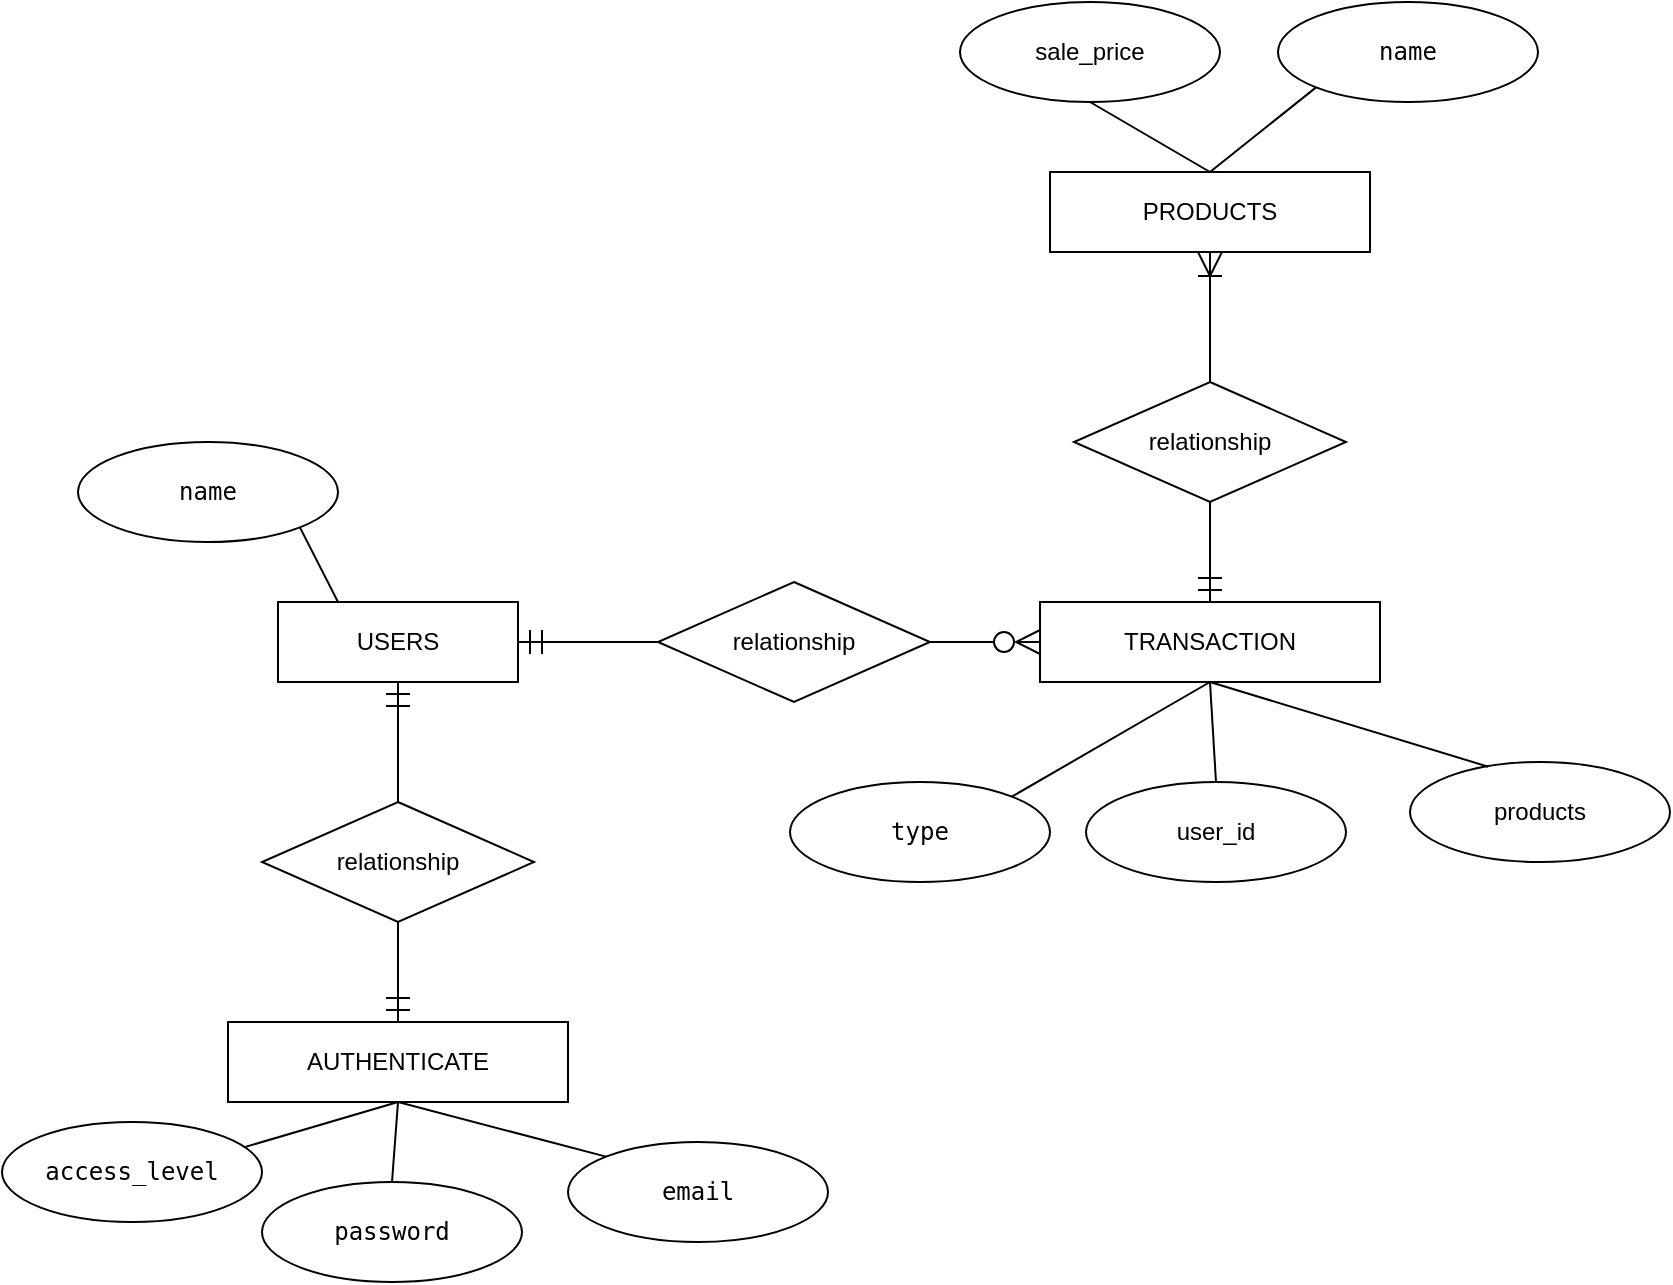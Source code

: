 <mxfile version="20.8.16" type="device"><diagram name="Página-1" id="SvdnRPYxMJ3krHXn9RiO"><mxGraphModel dx="1949" dy="633" grid="1" gridSize="10" guides="1" tooltips="1" connect="1" arrows="1" fold="1" page="1" pageScale="1" pageWidth="827" pageHeight="1169" math="0" shadow="0"><root><mxCell id="0"/><mxCell id="1" parent="0"/><mxCell id="wTyL-aqdrK1vnBDdF5bI-105" style="edgeStyle=none;rounded=0;orthogonalLoop=1;jettySize=auto;html=1;entryX=0;entryY=0.5;entryDx=0;entryDy=0;startArrow=ERmandOne;startFill=0;endArrow=none;endFill=0;startSize=10;endSize=10;" parent="1" source="wTyL-aqdrK1vnBDdF5bI-79" target="wTyL-aqdrK1vnBDdF5bI-104" edge="1"><mxGeometry relative="1" as="geometry"><mxPoint x="319" y="620" as="targetPoint"/></mxGeometry></mxCell><mxCell id="wTyL-aqdrK1vnBDdF5bI-79" value="USERS" style="rounded=0;whiteSpace=wrap;html=1;" parent="1" vertex="1"><mxGeometry x="100" y="600" width="120" height="40" as="geometry"/></mxCell><mxCell id="wTyL-aqdrK1vnBDdF5bI-83" style="rounded=0;orthogonalLoop=1;jettySize=auto;html=1;startArrow=none;startFill=0;endArrow=none;endFill=0;exitX=0;exitY=1;exitDx=0;exitDy=0;entryX=0.5;entryY=1;entryDx=0;entryDy=0;" parent="1" source="wTyL-aqdrK1vnBDdF5bI-82" target="gVKyPZoOk04BtKXPy0Yf-1" edge="1"><mxGeometry relative="1" as="geometry"/></mxCell><mxCell id="wTyL-aqdrK1vnBDdF5bI-82" value="&lt;div style=&quot;text-align: left;&quot;&gt;&lt;pre dir=&quot;ltr&quot; id=&quot;tw-target-text&quot; data-placeholder=&quot;Tradução&quot; class=&quot;tw-data-text tw-text-large tw-ta&quot;&gt;access_level&lt;/pre&gt;&lt;/div&gt;" style="ellipse;whiteSpace=wrap;html=1;rounded=0;" parent="1" vertex="1"><mxGeometry x="-38" y="860" width="130" height="50" as="geometry"/></mxCell><mxCell id="wTyL-aqdrK1vnBDdF5bI-85" style="edgeStyle=none;rounded=0;orthogonalLoop=1;jettySize=auto;html=1;entryX=0.5;entryY=1;entryDx=0;entryDy=0;startArrow=none;startFill=0;endArrow=none;endFill=0;exitX=0;exitY=0;exitDx=0;exitDy=0;" parent="1" source="wTyL-aqdrK1vnBDdF5bI-96" target="gVKyPZoOk04BtKXPy0Yf-1" edge="1"><mxGeometry relative="1" as="geometry"><mxPoint x="96.851" y="556.793" as="sourcePoint"/></mxGeometry></mxCell><mxCell id="wTyL-aqdrK1vnBDdF5bI-96" value="&lt;div style=&quot;text-align: left;&quot;&gt;&lt;pre dir=&quot;ltr&quot; id=&quot;tw-target-text&quot; data-placeholder=&quot;Tradução&quot; class=&quot;tw-data-text tw-text-large tw-ta&quot;&gt;email&lt;/pre&gt;&lt;/div&gt;" style="ellipse;whiteSpace=wrap;html=1;rounded=0;" parent="1" vertex="1"><mxGeometry x="245" y="870" width="130" height="50" as="geometry"/></mxCell><mxCell id="wTyL-aqdrK1vnBDdF5bI-97" style="edgeStyle=none;rounded=0;orthogonalLoop=1;jettySize=auto;html=1;entryX=0.25;entryY=0;entryDx=0;entryDy=0;startArrow=none;startFill=0;endArrow=none;endFill=0;exitX=1;exitY=1;exitDx=0;exitDy=0;" parent="1" source="wTyL-aqdrK1vnBDdF5bI-98" target="wTyL-aqdrK1vnBDdF5bI-79" edge="1"><mxGeometry relative="1" as="geometry"><mxPoint x="26.851" y="586.793" as="sourcePoint"/><mxPoint x="90" y="630" as="targetPoint"/></mxGeometry></mxCell><mxCell id="wTyL-aqdrK1vnBDdF5bI-98" value="&lt;div style=&quot;text-align: left;&quot;&gt;&lt;pre dir=&quot;ltr&quot; id=&quot;tw-target-text&quot; data-placeholder=&quot;Tradução&quot; class=&quot;tw-data-text tw-text-large tw-ta&quot;&gt;name&lt;/pre&gt;&lt;/div&gt;" style="ellipse;whiteSpace=wrap;html=1;rounded=0;" parent="1" vertex="1"><mxGeometry y="520" width="130" height="50" as="geometry"/></mxCell><mxCell id="wTyL-aqdrK1vnBDdF5bI-99" value="PRODUCTS" style="rounded=0;whiteSpace=wrap;html=1;" parent="1" vertex="1"><mxGeometry x="486" y="385" width="160" height="40" as="geometry"/></mxCell><mxCell id="wTyL-aqdrK1vnBDdF5bI-100" value="TRANSACTION" style="rounded=0;whiteSpace=wrap;html=1;" parent="1" vertex="1"><mxGeometry x="481" y="600" width="170" height="40" as="geometry"/></mxCell><mxCell id="wTyL-aqdrK1vnBDdF5bI-102" style="edgeStyle=none;rounded=0;orthogonalLoop=1;jettySize=auto;html=1;entryX=0.5;entryY=1;entryDx=0;entryDy=0;startArrow=none;startFill=0;endArrow=ERoneToMany;endFill=0;startSize=10;endSize=10;" parent="1" source="wTyL-aqdrK1vnBDdF5bI-101" target="wTyL-aqdrK1vnBDdF5bI-99" edge="1"><mxGeometry relative="1" as="geometry"/></mxCell><mxCell id="wTyL-aqdrK1vnBDdF5bI-103" style="edgeStyle=none;rounded=0;orthogonalLoop=1;jettySize=auto;html=1;entryX=0.5;entryY=0;entryDx=0;entryDy=0;startArrow=none;startFill=0;endArrow=ERmandOne;endFill=0;startSize=10;endSize=10;" parent="1" source="wTyL-aqdrK1vnBDdF5bI-101" target="wTyL-aqdrK1vnBDdF5bI-100" edge="1"><mxGeometry relative="1" as="geometry"/></mxCell><mxCell id="wTyL-aqdrK1vnBDdF5bI-101" value="relationship" style="rhombus;whiteSpace=wrap;html=1;" parent="1" vertex="1"><mxGeometry x="498" y="490" width="136" height="60" as="geometry"/></mxCell><mxCell id="wTyL-aqdrK1vnBDdF5bI-106" style="edgeStyle=none;rounded=0;orthogonalLoop=1;jettySize=auto;html=1;entryX=0;entryY=0.5;entryDx=0;entryDy=0;startArrow=none;startFill=0;endArrow=ERzeroToMany;endFill=0;startSize=10;endSize=10;exitX=1;exitY=0.5;exitDx=0;exitDy=0;" parent="1" source="wTyL-aqdrK1vnBDdF5bI-104" target="wTyL-aqdrK1vnBDdF5bI-100" edge="1"><mxGeometry relative="1" as="geometry"><mxPoint x="486.0" y="555" as="sourcePoint"/></mxGeometry></mxCell><mxCell id="wTyL-aqdrK1vnBDdF5bI-104" value="relationship" style="rhombus;whiteSpace=wrap;html=1;" parent="1" vertex="1"><mxGeometry x="290" y="590" width="136" height="60" as="geometry"/></mxCell><mxCell id="wTyL-aqdrK1vnBDdF5bI-107" style="rounded=0;orthogonalLoop=1;jettySize=auto;html=1;startArrow=none;startFill=0;endArrow=none;endFill=0;exitX=0;exitY=1;exitDx=0;exitDy=0;entryX=0.5;entryY=0;entryDx=0;entryDy=0;" parent="1" source="wTyL-aqdrK1vnBDdF5bI-108" target="wTyL-aqdrK1vnBDdF5bI-99" edge="1"><mxGeometry relative="1" as="geometry"><mxPoint x="620.996" y="370" as="targetPoint"/></mxGeometry></mxCell><mxCell id="wTyL-aqdrK1vnBDdF5bI-108" value="&lt;div style=&quot;text-align: left;&quot;&gt;&lt;pre dir=&quot;ltr&quot; id=&quot;tw-target-text&quot; data-placeholder=&quot;Tradução&quot; class=&quot;tw-data-text tw-text-large tw-ta&quot;&gt;name&lt;/pre&gt;&lt;/div&gt;" style="ellipse;whiteSpace=wrap;html=1;rounded=0;" parent="1" vertex="1"><mxGeometry x="600" y="300" width="130" height="50" as="geometry"/></mxCell><mxCell id="wTyL-aqdrK1vnBDdF5bI-109" value="sale_price" style="ellipse;whiteSpace=wrap;html=1;rounded=0;" parent="1" vertex="1"><mxGeometry x="441" y="300" width="130" height="50" as="geometry"/></mxCell><mxCell id="wTyL-aqdrK1vnBDdF5bI-110" style="rounded=0;orthogonalLoop=1;jettySize=auto;html=1;startArrow=none;startFill=0;endArrow=none;endFill=0;exitX=0.5;exitY=1;exitDx=0;exitDy=0;entryX=0.5;entryY=0;entryDx=0;entryDy=0;" parent="1" source="wTyL-aqdrK1vnBDdF5bI-109" target="wTyL-aqdrK1vnBDdF5bI-99" edge="1"><mxGeometry relative="1" as="geometry"><mxPoint x="630.996" y="380" as="targetPoint"/><mxPoint x="688.968" y="342.678" as="sourcePoint"/></mxGeometry></mxCell><mxCell id="wTyL-aqdrK1vnBDdF5bI-111" value="products" style="ellipse;whiteSpace=wrap;html=1;rounded=0;" parent="1" vertex="1"><mxGeometry x="666" y="680" width="130" height="50" as="geometry"/></mxCell><mxCell id="wTyL-aqdrK1vnBDdF5bI-112" value="&lt;div style=&quot;text-align: left;&quot;&gt;&lt;pre dir=&quot;ltr&quot; id=&quot;tw-target-text&quot; data-placeholder=&quot;Tradução&quot; class=&quot;tw-data-text tw-text-large tw-ta&quot;&gt;type&lt;/pre&gt;&lt;/div&gt;" style="ellipse;whiteSpace=wrap;html=1;rounded=0;" parent="1" vertex="1"><mxGeometry x="356" y="690" width="130" height="50" as="geometry"/></mxCell><mxCell id="wTyL-aqdrK1vnBDdF5bI-114" value="user_id" style="ellipse;whiteSpace=wrap;html=1;rounded=0;" parent="1" vertex="1"><mxGeometry x="504" y="690" width="130" height="50" as="geometry"/></mxCell><mxCell id="wTyL-aqdrK1vnBDdF5bI-116" style="rounded=0;orthogonalLoop=1;jettySize=auto;html=1;startArrow=none;startFill=0;endArrow=none;endFill=0;exitX=0.5;exitY=1;exitDx=0;exitDy=0;entryX=1;entryY=0;entryDx=0;entryDy=0;" parent="1" source="wTyL-aqdrK1vnBDdF5bI-100" target="wTyL-aqdrK1vnBDdF5bI-112" edge="1"><mxGeometry relative="1" as="geometry"><mxPoint x="576" y="395" as="targetPoint"/><mxPoint x="536" y="360" as="sourcePoint"/></mxGeometry></mxCell><mxCell id="wTyL-aqdrK1vnBDdF5bI-117" style="rounded=0;orthogonalLoop=1;jettySize=auto;html=1;startArrow=none;startFill=0;endArrow=none;endFill=0;exitX=0.5;exitY=1;exitDx=0;exitDy=0;entryX=0.301;entryY=0.047;entryDx=0;entryDy=0;entryPerimeter=0;" parent="1" source="wTyL-aqdrK1vnBDdF5bI-100" target="wTyL-aqdrK1vnBDdF5bI-111" edge="1"><mxGeometry relative="1" as="geometry"><mxPoint x="476" y="680" as="targetPoint"/><mxPoint x="533.5" y="650" as="sourcePoint"/></mxGeometry></mxCell><mxCell id="wTyL-aqdrK1vnBDdF5bI-119" style="rounded=0;orthogonalLoop=1;jettySize=auto;html=1;startArrow=none;startFill=0;endArrow=none;endFill=0;exitX=0.5;exitY=1;exitDx=0;exitDy=0;entryX=0.5;entryY=0;entryDx=0;entryDy=0;" parent="1" source="wTyL-aqdrK1vnBDdF5bI-100" target="wTyL-aqdrK1vnBDdF5bI-114" edge="1"><mxGeometry relative="1" as="geometry"><mxPoint x="636" y="690" as="targetPoint"/><mxPoint x="586" y="660" as="sourcePoint"/></mxGeometry></mxCell><mxCell id="gVKyPZoOk04BtKXPy0Yf-1" value="AUTHENTICATE" style="rounded=0;whiteSpace=wrap;html=1;" parent="1" vertex="1"><mxGeometry x="75" y="810" width="170" height="40" as="geometry"/></mxCell><mxCell id="gVKyPZoOk04BtKXPy0Yf-3" style="edgeStyle=orthogonalEdgeStyle;rounded=0;orthogonalLoop=1;jettySize=auto;html=1;entryX=0.5;entryY=1;entryDx=0;entryDy=0;endArrow=ERmandOne;endFill=0;endSize=10;startSize=10;" parent="1" source="gVKyPZoOk04BtKXPy0Yf-2" target="wTyL-aqdrK1vnBDdF5bI-79" edge="1"><mxGeometry relative="1" as="geometry"><Array as="points"><mxPoint x="160" y="660"/><mxPoint x="160" y="660"/></Array></mxGeometry></mxCell><mxCell id="gVKyPZoOk04BtKXPy0Yf-4" style="edgeStyle=orthogonalEdgeStyle;rounded=0;orthogonalLoop=1;jettySize=auto;html=1;endArrow=ERmandOne;endFill=0;endSize=10;startSize=10;" parent="1" source="gVKyPZoOk04BtKXPy0Yf-2" target="gVKyPZoOk04BtKXPy0Yf-1" edge="1"><mxGeometry relative="1" as="geometry"/></mxCell><mxCell id="gVKyPZoOk04BtKXPy0Yf-2" value="relationship" style="rhombus;whiteSpace=wrap;html=1;" parent="1" vertex="1"><mxGeometry x="92" y="700" width="136" height="60" as="geometry"/></mxCell><mxCell id="gVKyPZoOk04BtKXPy0Yf-5" value="&lt;div style=&quot;text-align: left;&quot;&gt;&lt;pre dir=&quot;ltr&quot; id=&quot;tw-target-text&quot; data-placeholder=&quot;Tradução&quot; class=&quot;tw-data-text tw-text-large tw-ta&quot;&gt;password&lt;/pre&gt;&lt;/div&gt;" style="ellipse;whiteSpace=wrap;html=1;rounded=0;" parent="1" vertex="1"><mxGeometry x="92" y="890" width="130" height="50" as="geometry"/></mxCell><mxCell id="gVKyPZoOk04BtKXPy0Yf-7" style="edgeStyle=none;rounded=0;orthogonalLoop=1;jettySize=auto;html=1;entryX=0.5;entryY=1;entryDx=0;entryDy=0;startArrow=none;startFill=0;endArrow=none;endFill=0;exitX=0.5;exitY=0;exitDx=0;exitDy=0;" parent="1" source="gVKyPZoOk04BtKXPy0Yf-5" target="gVKyPZoOk04BtKXPy0Yf-1" edge="1"><mxGeometry relative="1" as="geometry"><mxPoint x="265" y="940" as="sourcePoint"/><mxPoint x="170" y="860" as="targetPoint"/></mxGeometry></mxCell></root></mxGraphModel></diagram></mxfile>